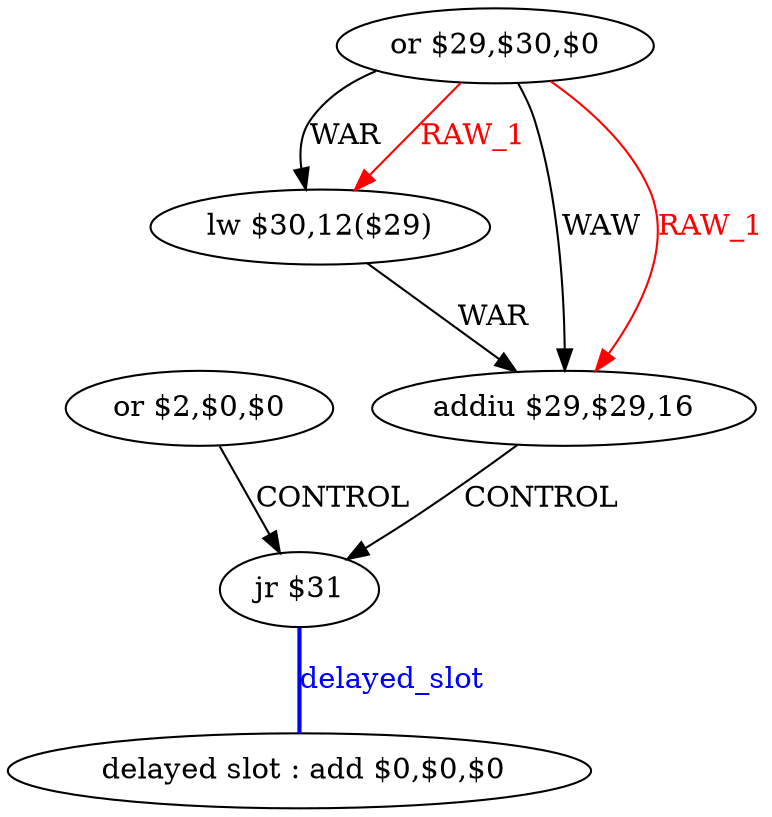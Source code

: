 digraph G1 {
node [shape = ellipse];
i5 [label = " delayed slot : add $0,$0,$0"] ;
i4 ->  i5 [style = bold, dir= none, fontcolor = blue, color = blue, label= "delayed_slot"];
i4 [label = "jr $31"] ;
i0 [label = "or $2,$0,$0"] ;
i0 ->  i4 [label= "CONTROL"];
i1 [label = "or $29,$30,$0"] ;
i1 ->  i2 [label= "WAR"];
i1 ->  i2 [color = red, fontcolor = red, label= "RAW_1"];
i1 ->  i3 [label= "WAW"];
i1 ->  i3 [color = red, fontcolor = red, label= "RAW_1"];
i2 [label = "lw $30,12($29)"] ;
i2 ->  i3 [label= "WAR"];
i3 [label = "addiu $29,$29,16"] ;
i3 ->  i4 [label= "CONTROL"];
}
